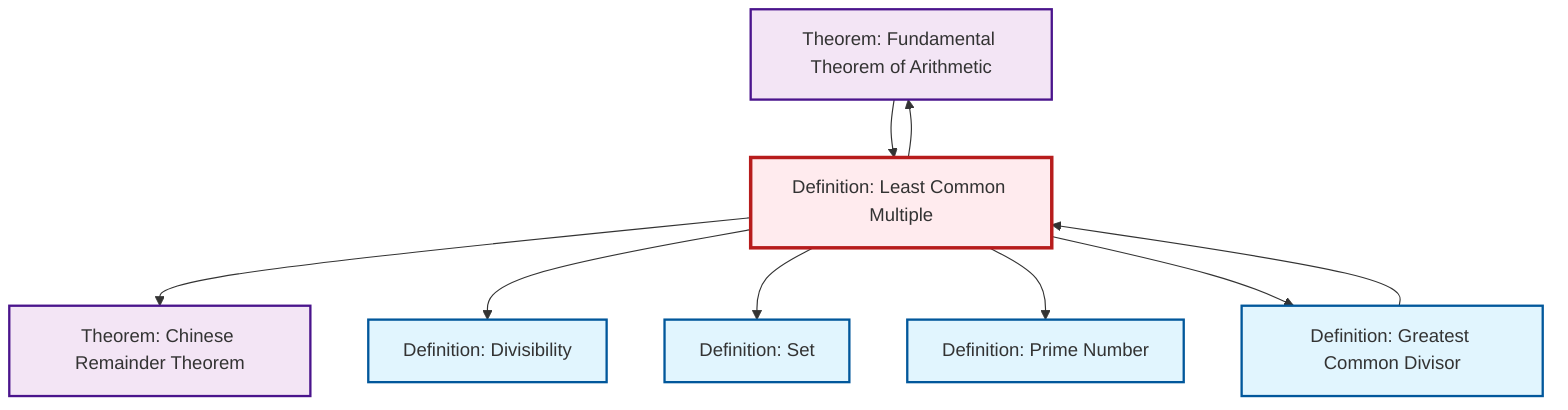 graph TD
    classDef definition fill:#e1f5fe,stroke:#01579b,stroke-width:2px
    classDef theorem fill:#f3e5f5,stroke:#4a148c,stroke-width:2px
    classDef axiom fill:#fff3e0,stroke:#e65100,stroke-width:2px
    classDef example fill:#e8f5e9,stroke:#1b5e20,stroke-width:2px
    classDef current fill:#ffebee,stroke:#b71c1c,stroke-width:3px
    thm-fundamental-arithmetic["Theorem: Fundamental Theorem of Arithmetic"]:::theorem
    def-gcd["Definition: Greatest Common Divisor"]:::definition
    def-prime["Definition: Prime Number"]:::definition
    thm-chinese-remainder["Theorem: Chinese Remainder Theorem"]:::theorem
    def-set["Definition: Set"]:::definition
    def-lcm["Definition: Least Common Multiple"]:::definition
    def-divisibility["Definition: Divisibility"]:::definition
    def-lcm --> thm-chinese-remainder
    def-lcm --> thm-fundamental-arithmetic
    def-lcm --> def-divisibility
    def-lcm --> def-set
    def-lcm --> def-prime
    def-gcd --> def-lcm
    thm-fundamental-arithmetic --> def-lcm
    def-lcm --> def-gcd
    class def-lcm current